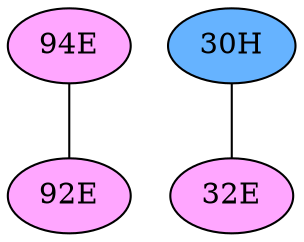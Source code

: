 // The Round Table
graph {
	"94E" [fillcolor="#FFA6FF" style=radial]
	"92E" [fillcolor="#FFA6FF" style=radial]
	"94E" -- "92E" [penwidth=1]
	"30H" [fillcolor="#66B3FF" style=radial]
	"32E" [fillcolor="#FFA6FF" style=radial]
	"30H" -- "32E" [penwidth=1]
}
